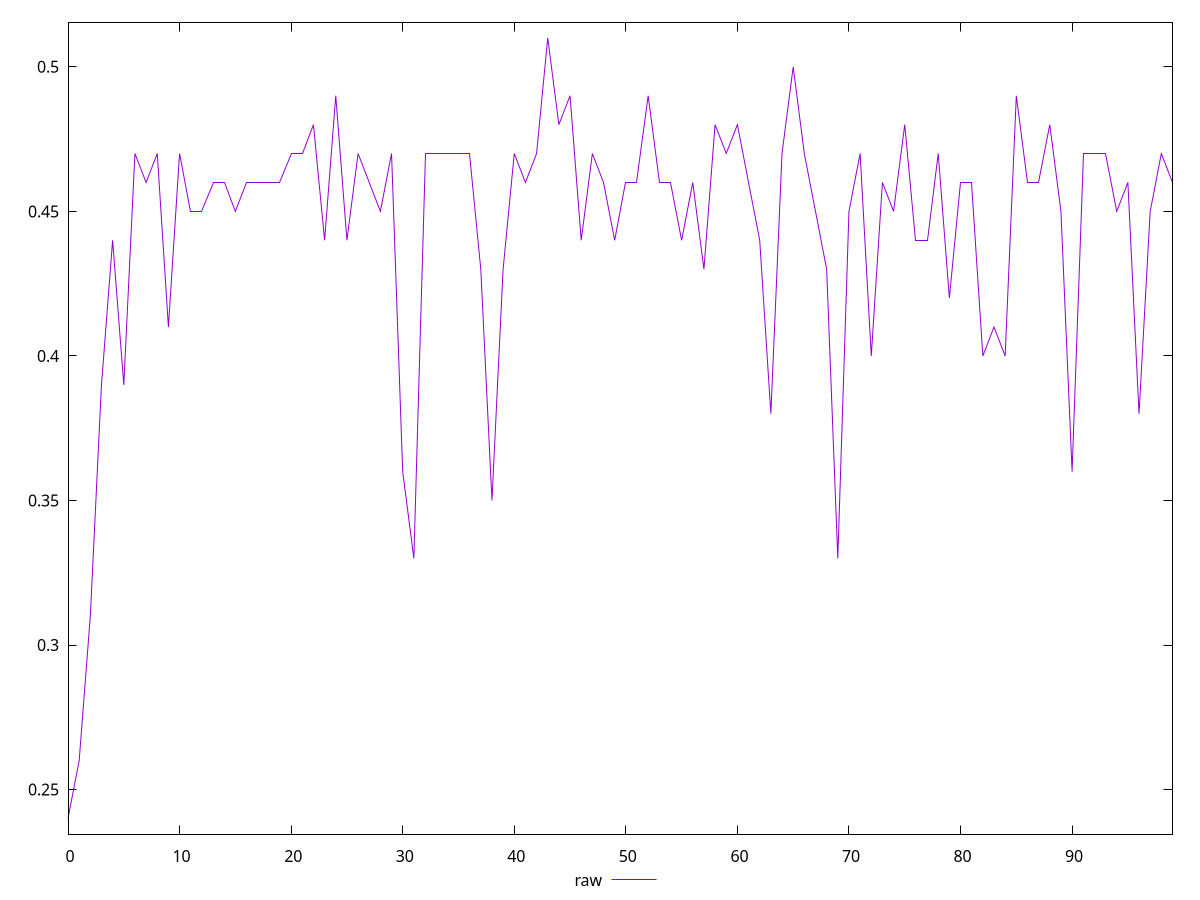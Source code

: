 reset

$raw <<EOF
0 0.24
1 0.26
2 0.31
3 0.39
4 0.44
5 0.39
6 0.47
7 0.46
8 0.47
9 0.41
10 0.47
11 0.45
12 0.45
13 0.46
14 0.46
15 0.45
16 0.46
17 0.46
18 0.46
19 0.46
20 0.47
21 0.47
22 0.48
23 0.44
24 0.49
25 0.44
26 0.47
27 0.46
28 0.45
29 0.47
30 0.36
31 0.33
32 0.47
33 0.47
34 0.47
35 0.47
36 0.47
37 0.43
38 0.35
39 0.43
40 0.47
41 0.46
42 0.47
43 0.51
44 0.48
45 0.49
46 0.44
47 0.47
48 0.46
49 0.44
50 0.46
51 0.46
52 0.49
53 0.46
54 0.46
55 0.44
56 0.46
57 0.43
58 0.48
59 0.47
60 0.48
61 0.46
62 0.44
63 0.38
64 0.47
65 0.5
66 0.47
67 0.45
68 0.43
69 0.33
70 0.45
71 0.47
72 0.4
73 0.46
74 0.45
75 0.48
76 0.44
77 0.44
78 0.47
79 0.42
80 0.46
81 0.46
82 0.4
83 0.41
84 0.4
85 0.49
86 0.46
87 0.46
88 0.48
89 0.45
90 0.36
91 0.47
92 0.47
93 0.47
94 0.45
95 0.46
96 0.38
97 0.45
98 0.47
99 0.46
EOF

set key outside below
set xrange [0:99]
set yrange [0.2346:0.5154]
set trange [0.2346:0.5154]
set terminal svg size 640, 500 enhanced background rgb 'white'
set output "report_00017_2021-02-10T15-08-03.406Z/meta/score/samples/pages+cached/raw/values.svg"

plot $raw title "raw" with line

reset
